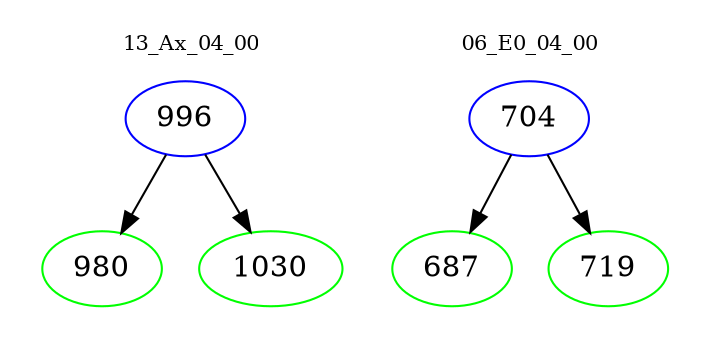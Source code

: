 digraph{
subgraph cluster_0 {
color = white
label = "13_Ax_04_00";
fontsize=10;
T0_996 [label="996", color="blue"]
T0_996 -> T0_980 [color="black"]
T0_980 [label="980", color="green"]
T0_996 -> T0_1030 [color="black"]
T0_1030 [label="1030", color="green"]
}
subgraph cluster_1 {
color = white
label = "06_E0_04_00";
fontsize=10;
T1_704 [label="704", color="blue"]
T1_704 -> T1_687 [color="black"]
T1_687 [label="687", color="green"]
T1_704 -> T1_719 [color="black"]
T1_719 [label="719", color="green"]
}
}

